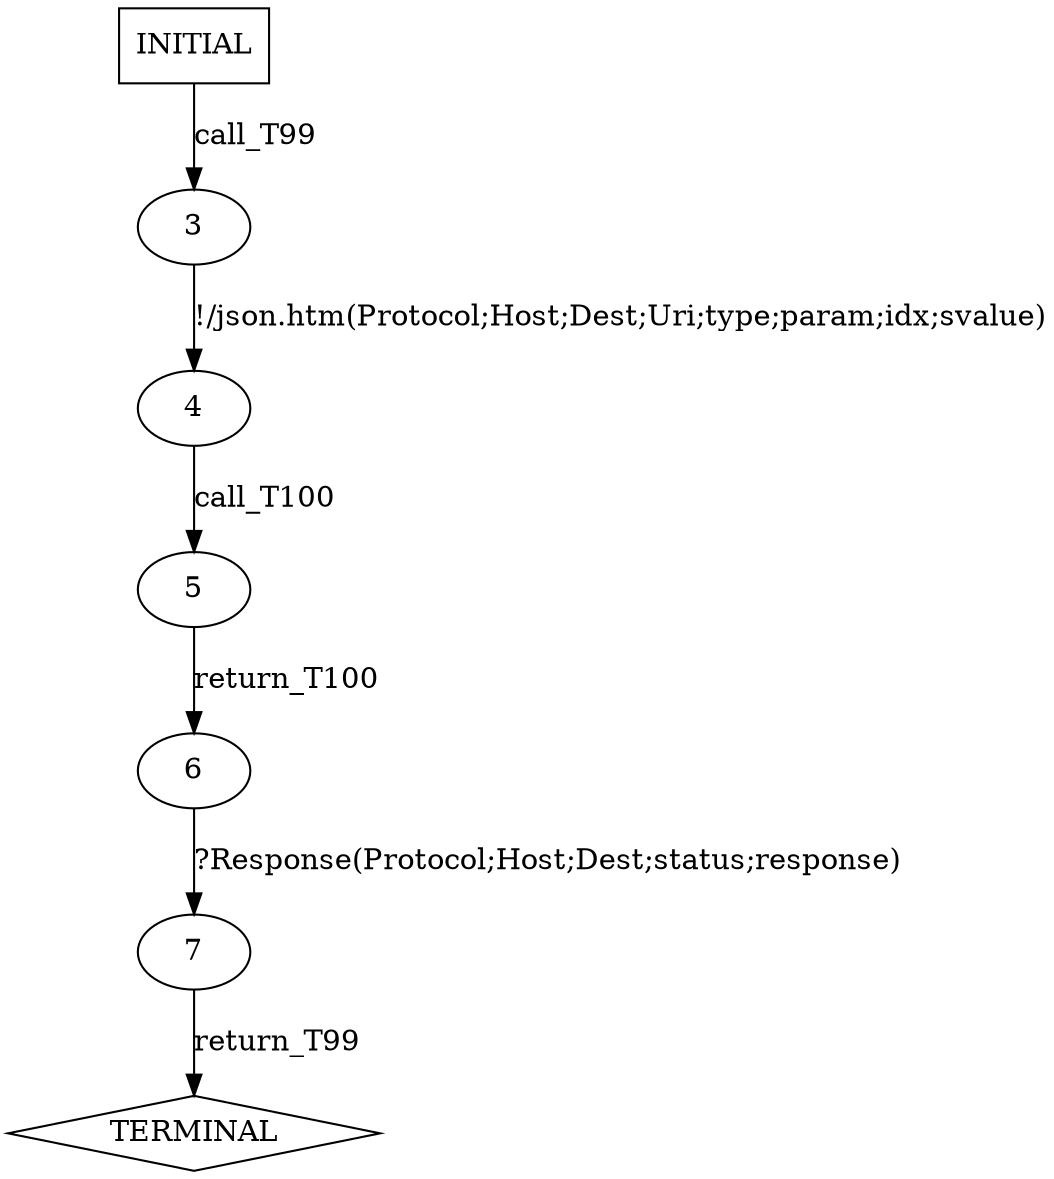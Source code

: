 digraph G {
  0 [label="INITIAL",shape=box];
  1 [label="TERMINAL",shape=diamond];
  3 [label="3"];
  4 [label="4"];
  5 [label="5"];
  6 [label="6"];
  7 [label="7"];
0->3 [label="call_T99"];
3->4 [label="!/json.htm(Protocol;Host;Dest;Uri;type;param;idx;svalue)"];
4->5 [label="call_T100"];
5->6 [label="return_T100"];
6->7 [label="?Response(Protocol;Host;Dest;status;response)"];
7->1 [label="return_T99"];
}
